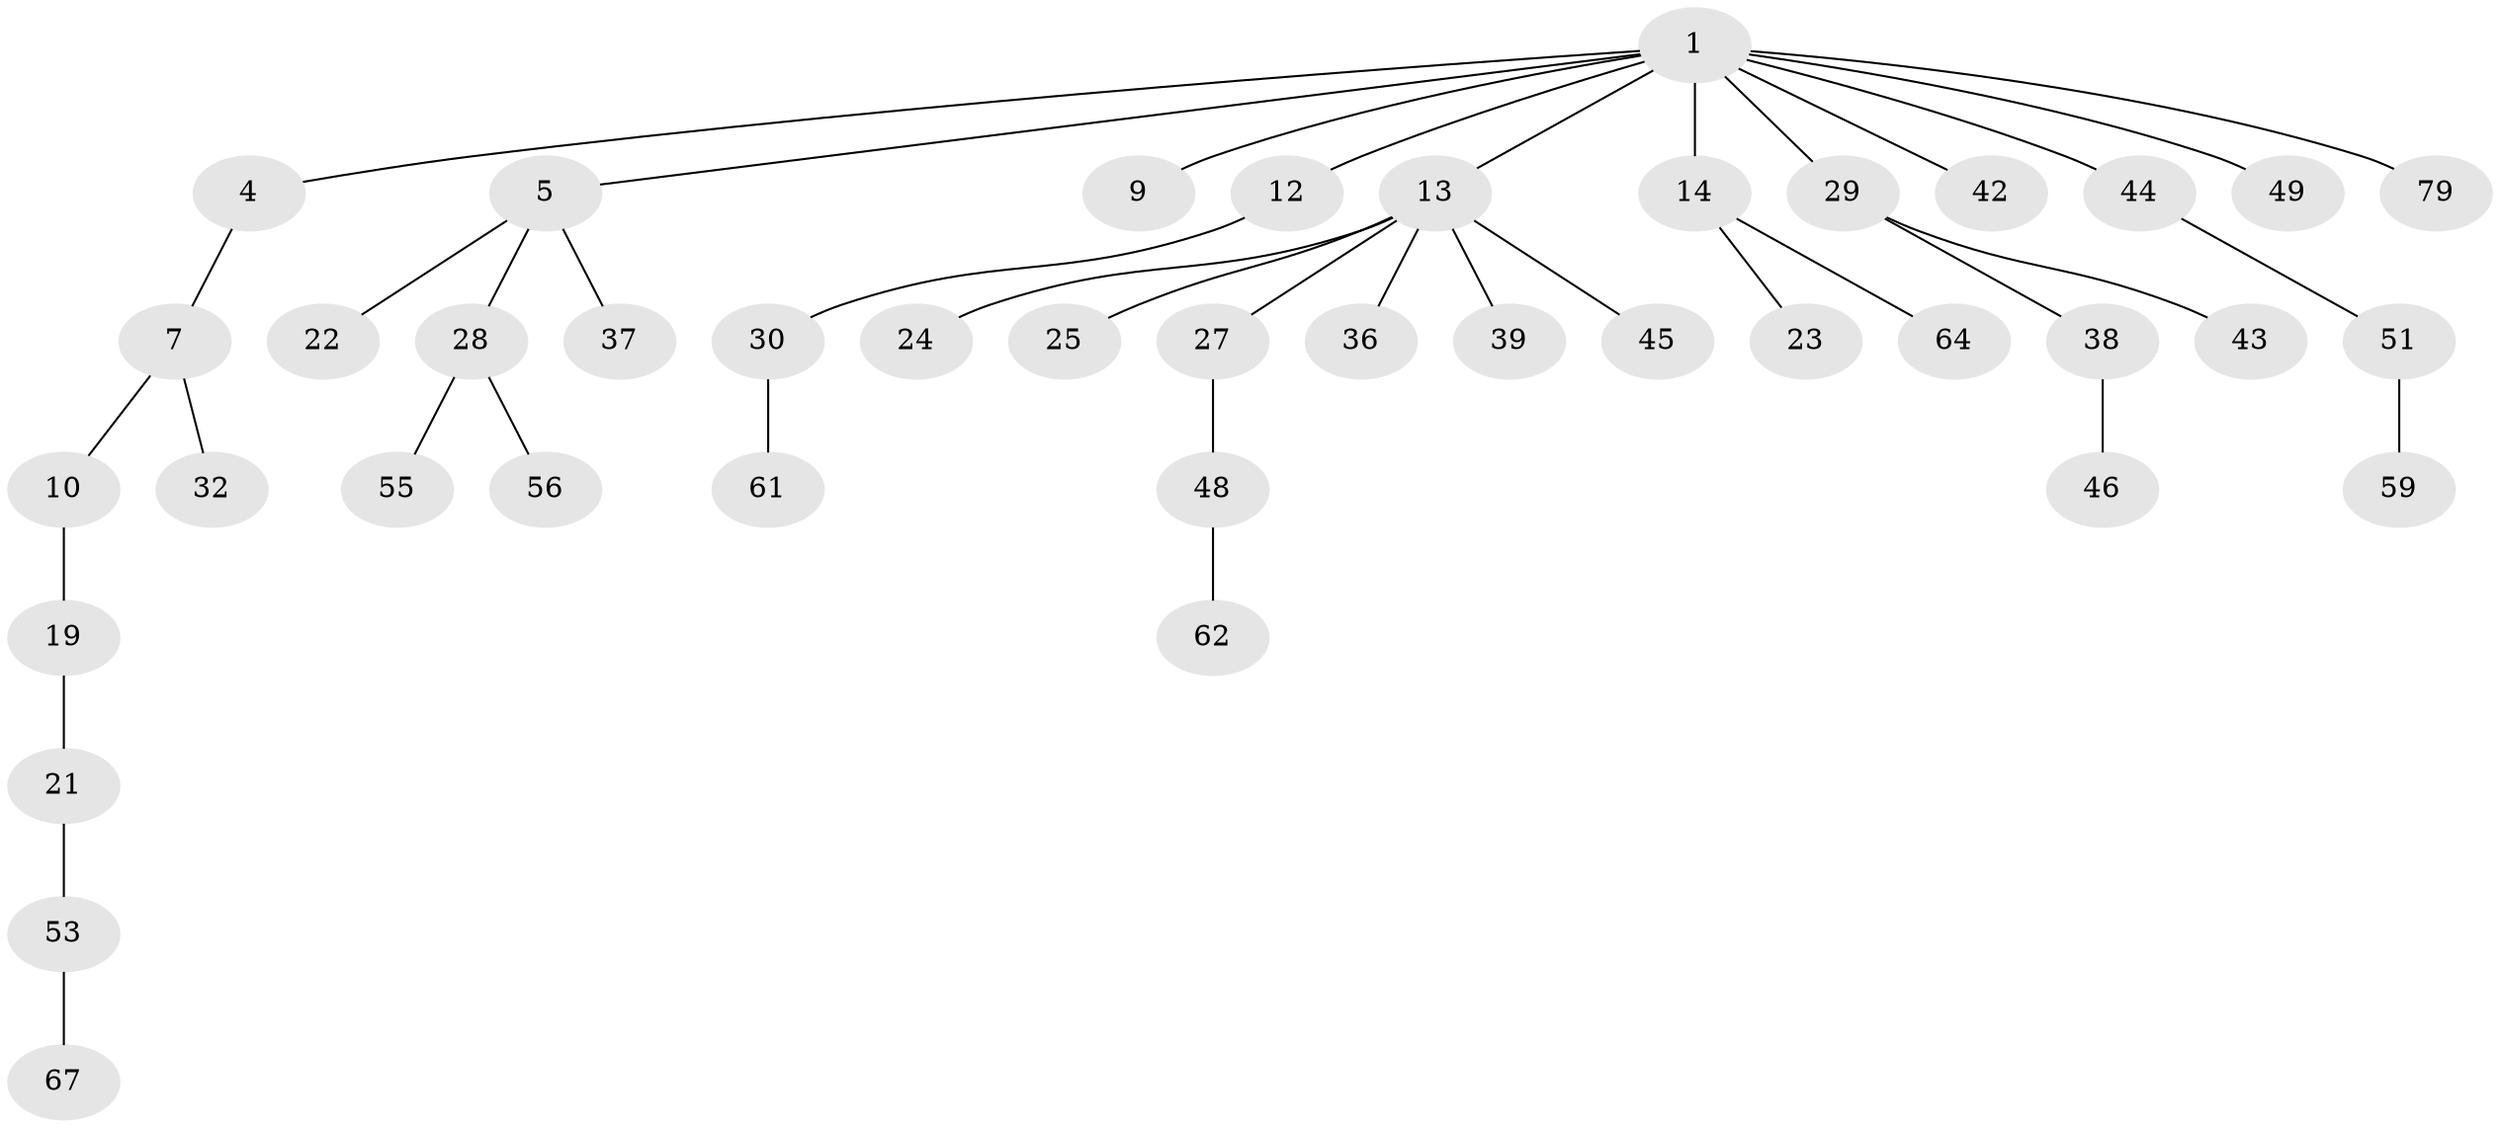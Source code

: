 // original degree distribution, {6: 0.024390243902439025, 3: 0.23170731707317074, 2: 0.21951219512195122, 1: 0.47560975609756095, 5: 0.024390243902439025, 4: 0.024390243902439025}
// Generated by graph-tools (version 1.1) at 2025/15/03/09/25 04:15:28]
// undirected, 41 vertices, 40 edges
graph export_dot {
graph [start="1"]
  node [color=gray90,style=filled];
  1 [super="+2+6+3+54"];
  4 [super="+66"];
  5 [super="+8"];
  7;
  9 [super="+11"];
  10;
  12 [super="+26"];
  13 [super="+15+58+31"];
  14 [super="+18"];
  19;
  21;
  22;
  23;
  24;
  25 [super="+63+78"];
  27;
  28;
  29 [super="+35"];
  30 [super="+57+40"];
  32;
  36;
  37;
  38 [super="+52"];
  39;
  42 [super="+77+75"];
  43 [super="+70"];
  44 [super="+50"];
  45 [super="+65"];
  46;
  48;
  49;
  51;
  53;
  55;
  56;
  59 [super="+73+80"];
  61;
  62 [super="+81"];
  64;
  67;
  79;
  1 -- 4;
  1 -- 9;
  1 -- 5;
  1 -- 29;
  1 -- 44;
  1 -- 12;
  1 -- 13;
  1 -- 14;
  1 -- 79;
  1 -- 42;
  1 -- 49;
  4 -- 7;
  5 -- 22;
  5 -- 37;
  5 -- 28;
  7 -- 10;
  7 -- 32;
  10 -- 19;
  12 -- 30;
  13 -- 45;
  13 -- 36;
  13 -- 39;
  13 -- 24;
  13 -- 25;
  13 -- 27;
  14 -- 23;
  14 -- 64;
  19 -- 21;
  21 -- 53;
  27 -- 48;
  28 -- 55;
  28 -- 56;
  29 -- 43;
  29 -- 38;
  30 -- 61;
  38 -- 46;
  44 -- 51;
  48 -- 62;
  51 -- 59;
  53 -- 67;
}
